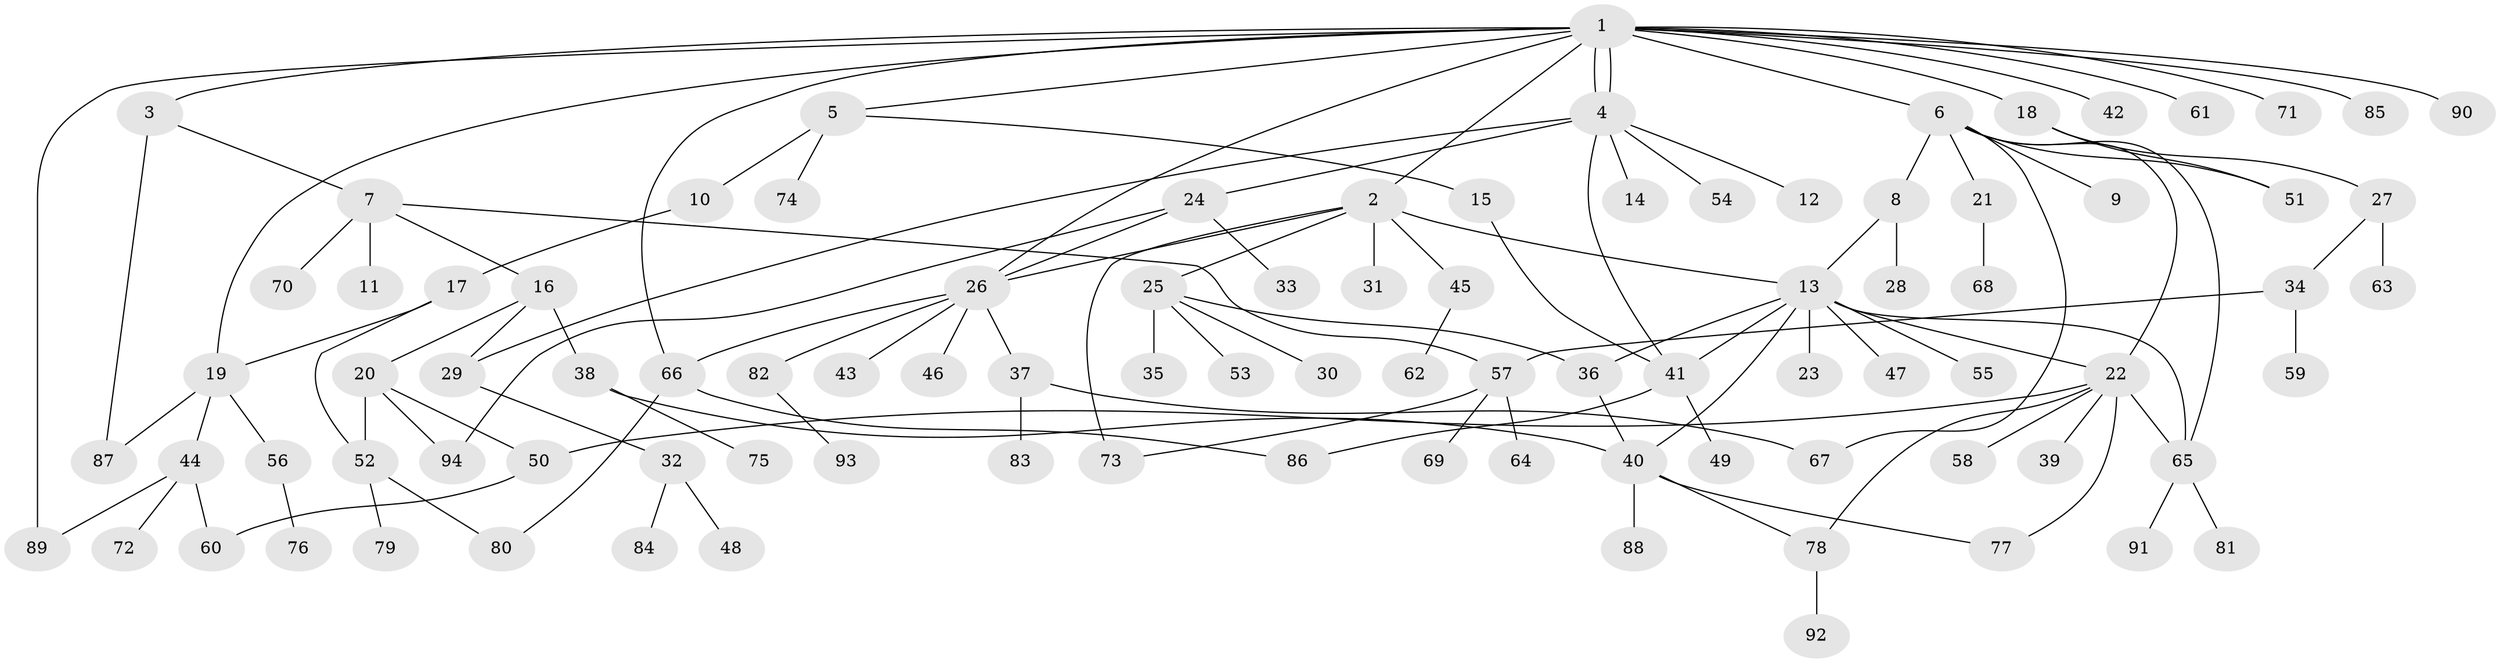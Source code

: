 // coarse degree distribution, {16: 0.014925373134328358, 7: 0.07462686567164178, 6: 0.014925373134328358, 4: 0.1044776119402985, 3: 0.13432835820895522, 2: 0.1044776119402985, 1: 0.4925373134328358, 13: 0.014925373134328358, 5: 0.029850746268656716, 8: 0.014925373134328358}
// Generated by graph-tools (version 1.1) at 2025/51/02/27/25 19:51:55]
// undirected, 94 vertices, 122 edges
graph export_dot {
graph [start="1"]
  node [color=gray90,style=filled];
  1;
  2;
  3;
  4;
  5;
  6;
  7;
  8;
  9;
  10;
  11;
  12;
  13;
  14;
  15;
  16;
  17;
  18;
  19;
  20;
  21;
  22;
  23;
  24;
  25;
  26;
  27;
  28;
  29;
  30;
  31;
  32;
  33;
  34;
  35;
  36;
  37;
  38;
  39;
  40;
  41;
  42;
  43;
  44;
  45;
  46;
  47;
  48;
  49;
  50;
  51;
  52;
  53;
  54;
  55;
  56;
  57;
  58;
  59;
  60;
  61;
  62;
  63;
  64;
  65;
  66;
  67;
  68;
  69;
  70;
  71;
  72;
  73;
  74;
  75;
  76;
  77;
  78;
  79;
  80;
  81;
  82;
  83;
  84;
  85;
  86;
  87;
  88;
  89;
  90;
  91;
  92;
  93;
  94;
  1 -- 2;
  1 -- 3;
  1 -- 4;
  1 -- 4;
  1 -- 5;
  1 -- 6;
  1 -- 18;
  1 -- 19;
  1 -- 26;
  1 -- 42;
  1 -- 61;
  1 -- 66;
  1 -- 71;
  1 -- 85;
  1 -- 89;
  1 -- 90;
  2 -- 13;
  2 -- 25;
  2 -- 26;
  2 -- 31;
  2 -- 45;
  2 -- 73;
  3 -- 7;
  3 -- 87;
  4 -- 12;
  4 -- 14;
  4 -- 24;
  4 -- 29;
  4 -- 41;
  4 -- 54;
  5 -- 10;
  5 -- 15;
  5 -- 74;
  6 -- 8;
  6 -- 9;
  6 -- 21;
  6 -- 22;
  6 -- 51;
  6 -- 65;
  6 -- 67;
  7 -- 11;
  7 -- 16;
  7 -- 57;
  7 -- 70;
  8 -- 13;
  8 -- 28;
  10 -- 17;
  13 -- 22;
  13 -- 23;
  13 -- 36;
  13 -- 40;
  13 -- 41;
  13 -- 47;
  13 -- 55;
  13 -- 65;
  15 -- 41;
  16 -- 20;
  16 -- 29;
  16 -- 38;
  17 -- 19;
  17 -- 52;
  18 -- 27;
  18 -- 51;
  19 -- 44;
  19 -- 56;
  19 -- 87;
  20 -- 50;
  20 -- 52;
  20 -- 94;
  21 -- 68;
  22 -- 39;
  22 -- 50;
  22 -- 58;
  22 -- 65;
  22 -- 77;
  22 -- 78;
  24 -- 26;
  24 -- 33;
  24 -- 94;
  25 -- 30;
  25 -- 35;
  25 -- 36;
  25 -- 53;
  26 -- 37;
  26 -- 43;
  26 -- 46;
  26 -- 66;
  26 -- 82;
  27 -- 34;
  27 -- 63;
  29 -- 32;
  32 -- 48;
  32 -- 84;
  34 -- 57;
  34 -- 59;
  36 -- 40;
  37 -- 67;
  37 -- 83;
  38 -- 40;
  38 -- 75;
  40 -- 77;
  40 -- 78;
  40 -- 88;
  41 -- 49;
  41 -- 86;
  44 -- 60;
  44 -- 72;
  44 -- 89;
  45 -- 62;
  50 -- 60;
  52 -- 79;
  52 -- 80;
  56 -- 76;
  57 -- 64;
  57 -- 69;
  57 -- 73;
  65 -- 81;
  65 -- 91;
  66 -- 80;
  66 -- 86;
  78 -- 92;
  82 -- 93;
}
